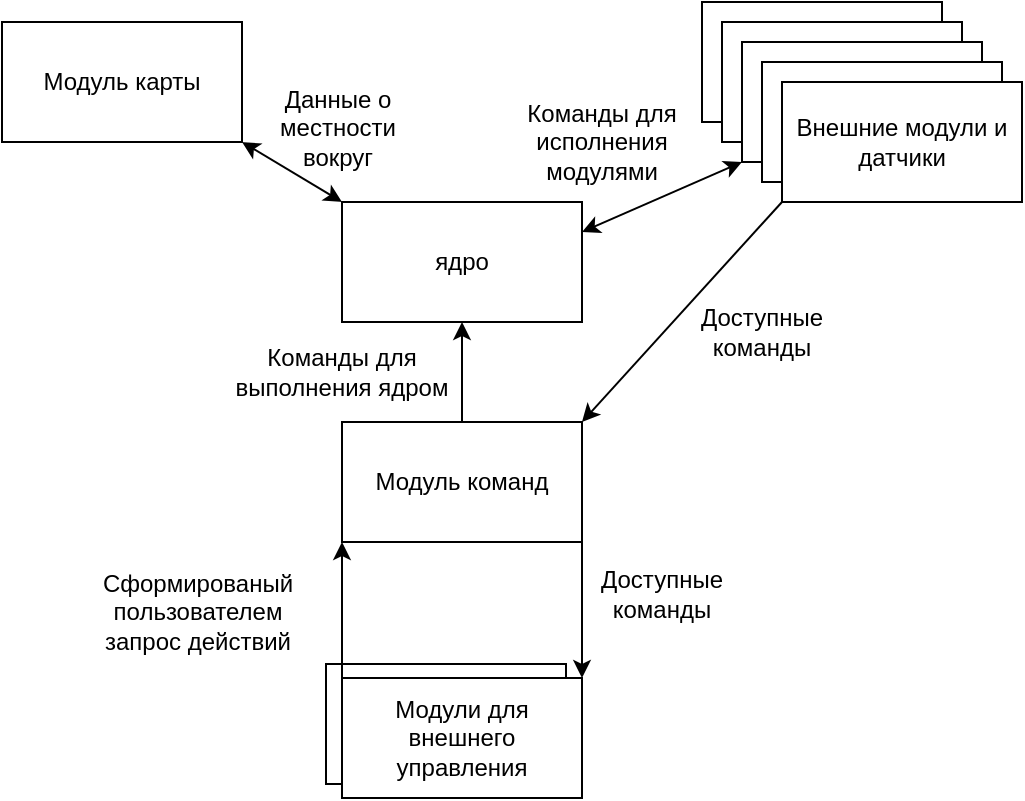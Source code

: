 <mxfile version="21.3.2" type="device">
  <diagram id="prtHgNgQTEPvFCAcTncT" name="Page-1">
    <mxGraphModel dx="1155" dy="659" grid="0" gridSize="10" guides="1" tooltips="1" connect="1" arrows="1" fold="1" page="1" pageScale="1" pageWidth="827" pageHeight="1169" math="0" shadow="0">
      <root>
        <mxCell id="0" />
        <mxCell id="1" parent="0" />
        <mxCell id="xPKRSZXlL87ShuPDVzsw-2" value="ядро" style="rounded=0;whiteSpace=wrap;html=1;" parent="1" vertex="1">
          <mxGeometry x="380" y="270" width="120" height="60" as="geometry" />
        </mxCell>
        <mxCell id="xPKRSZXlL87ShuPDVzsw-3" value="Модули для внешнего управления" style="rounded=0;whiteSpace=wrap;html=1;" parent="1" vertex="1">
          <mxGeometry x="372" y="501" width="120" height="60" as="geometry" />
        </mxCell>
        <mxCell id="xPKRSZXlL87ShuPDVzsw-21" style="edgeStyle=orthogonalEdgeStyle;rounded=0;orthogonalLoop=1;jettySize=auto;html=1;exitX=0.5;exitY=0;exitDx=0;exitDy=0;entryX=0.5;entryY=1;entryDx=0;entryDy=0;" parent="1" source="xPKRSZXlL87ShuPDVzsw-5" target="xPKRSZXlL87ShuPDVzsw-2" edge="1">
          <mxGeometry relative="1" as="geometry" />
        </mxCell>
        <mxCell id="xPKRSZXlL87ShuPDVzsw-5" value="Модуль команд" style="rounded=0;whiteSpace=wrap;html=1;" parent="1" vertex="1">
          <mxGeometry x="380" y="380" width="120" height="60" as="geometry" />
        </mxCell>
        <mxCell id="xPKRSZXlL87ShuPDVzsw-8" value="Модуль карты" style="rounded=0;whiteSpace=wrap;html=1;" parent="1" vertex="1">
          <mxGeometry x="210" y="180" width="120" height="60" as="geometry" />
        </mxCell>
        <mxCell id="xPKRSZXlL87ShuPDVzsw-11" value="Внешние модули" style="rounded=0;whiteSpace=wrap;html=1;" parent="1" vertex="1">
          <mxGeometry x="560" y="170" width="120" height="60" as="geometry" />
        </mxCell>
        <mxCell id="xPKRSZXlL87ShuPDVzsw-15" value="Внешние модули" style="rounded=0;whiteSpace=wrap;html=1;" parent="1" vertex="1">
          <mxGeometry x="570" y="180" width="120" height="60" as="geometry" />
        </mxCell>
        <mxCell id="xPKRSZXlL87ShuPDVzsw-16" value="Внешние модули" style="rounded=0;whiteSpace=wrap;html=1;" parent="1" vertex="1">
          <mxGeometry x="580" y="190" width="120" height="60" as="geometry" />
        </mxCell>
        <mxCell id="xPKRSZXlL87ShuPDVzsw-17" value="Внешние модули" style="rounded=0;whiteSpace=wrap;html=1;" parent="1" vertex="1">
          <mxGeometry x="590" y="200" width="120" height="60" as="geometry" />
        </mxCell>
        <mxCell id="xPKRSZXlL87ShuPDVzsw-18" value="" style="endArrow=classic;html=1;rounded=0;entryX=0;entryY=1;entryDx=0;entryDy=0;exitX=0;exitY=0;exitDx=0;exitDy=0;" parent="1" source="bnROQ4cpaKVdDIO9CQ69-1" target="xPKRSZXlL87ShuPDVzsw-5" edge="1">
          <mxGeometry width="50" height="50" relative="1" as="geometry">
            <mxPoint x="276" y="410" as="sourcePoint" />
            <mxPoint x="440" y="330" as="targetPoint" />
          </mxGeometry>
        </mxCell>
        <mxCell id="xPKRSZXlL87ShuPDVzsw-20" value="" style="endArrow=classic;html=1;rounded=0;exitX=1;exitY=1;exitDx=0;exitDy=0;entryX=1;entryY=0;entryDx=0;entryDy=0;" parent="1" source="xPKRSZXlL87ShuPDVzsw-5" target="bnROQ4cpaKVdDIO9CQ69-1" edge="1">
          <mxGeometry width="50" height="50" relative="1" as="geometry">
            <mxPoint x="390" y="380" as="sourcePoint" />
            <mxPoint x="600" y="459" as="targetPoint" />
          </mxGeometry>
        </mxCell>
        <mxCell id="xPKRSZXlL87ShuPDVzsw-22" value="" style="endArrow=classic;startArrow=classic;html=1;rounded=0;entryX=1;entryY=1;entryDx=0;entryDy=0;exitX=0;exitY=0;exitDx=0;exitDy=0;" parent="1" source="xPKRSZXlL87ShuPDVzsw-2" target="xPKRSZXlL87ShuPDVzsw-8" edge="1">
          <mxGeometry width="50" height="50" relative="1" as="geometry">
            <mxPoint x="390" y="380" as="sourcePoint" />
            <mxPoint x="440" y="330" as="targetPoint" />
          </mxGeometry>
        </mxCell>
        <mxCell id="xPKRSZXlL87ShuPDVzsw-24" value="" style="endArrow=classic;startArrow=classic;html=1;rounded=0;entryX=0;entryY=1;entryDx=0;entryDy=0;exitX=1;exitY=0.25;exitDx=0;exitDy=0;" parent="1" source="xPKRSZXlL87ShuPDVzsw-2" target="xPKRSZXlL87ShuPDVzsw-16" edge="1">
          <mxGeometry width="50" height="50" relative="1" as="geometry">
            <mxPoint x="390" y="380" as="sourcePoint" />
            <mxPoint x="440" y="330" as="targetPoint" />
          </mxGeometry>
        </mxCell>
        <mxCell id="xPKRSZXlL87ShuPDVzsw-25" value="Внешние модули и датчики" style="rounded=0;whiteSpace=wrap;html=1;" parent="1" vertex="1">
          <mxGeometry x="600" y="210" width="120" height="60" as="geometry" />
        </mxCell>
        <mxCell id="xPKRSZXlL87ShuPDVzsw-27" value="" style="endArrow=classic;html=1;rounded=0;entryX=1;entryY=0;entryDx=0;entryDy=0;exitX=0;exitY=1;exitDx=0;exitDy=0;" parent="1" source="xPKRSZXlL87ShuPDVzsw-25" target="xPKRSZXlL87ShuPDVzsw-5" edge="1">
          <mxGeometry width="50" height="50" relative="1" as="geometry">
            <mxPoint x="590" y="350" as="sourcePoint" />
            <mxPoint x="440" y="330" as="targetPoint" />
          </mxGeometry>
        </mxCell>
        <mxCell id="xPKRSZXlL87ShuPDVzsw-33" value="Доступные команды" style="text;html=1;strokeColor=none;fillColor=none;align=center;verticalAlign=middle;whiteSpace=wrap;rounded=0;" parent="1" vertex="1">
          <mxGeometry x="510" y="451" width="60" height="30" as="geometry" />
        </mxCell>
        <mxCell id="xPKRSZXlL87ShuPDVzsw-34" value="Сформированый пользователем запрос действий" style="text;html=1;strokeColor=none;fillColor=none;align=center;verticalAlign=middle;whiteSpace=wrap;rounded=0;" parent="1" vertex="1">
          <mxGeometry x="248" y="445" width="120" height="60" as="geometry" />
        </mxCell>
        <mxCell id="xPKRSZXlL87ShuPDVzsw-36" value="Данные о местности вокруг" style="text;html=1;strokeColor=none;fillColor=none;align=center;verticalAlign=middle;whiteSpace=wrap;rounded=0;" parent="1" vertex="1">
          <mxGeometry x="330" y="205" width="96" height="55" as="geometry" />
        </mxCell>
        <mxCell id="xPKRSZXlL87ShuPDVzsw-37" value="Команды для выполнения ядром" style="text;html=1;strokeColor=none;fillColor=none;align=center;verticalAlign=middle;whiteSpace=wrap;rounded=0;" parent="1" vertex="1">
          <mxGeometry x="310" y="330" width="140" height="50" as="geometry" />
        </mxCell>
        <mxCell id="xPKRSZXlL87ShuPDVzsw-38" value="Команды для исполнения модулями" style="text;html=1;strokeColor=none;fillColor=none;align=center;verticalAlign=middle;whiteSpace=wrap;rounded=0;" parent="1" vertex="1">
          <mxGeometry x="470" y="212.5" width="80" height="55" as="geometry" />
        </mxCell>
        <mxCell id="xPKRSZXlL87ShuPDVzsw-39" value="Доступные команды" style="text;html=1;strokeColor=none;fillColor=none;align=center;verticalAlign=middle;whiteSpace=wrap;rounded=0;" parent="1" vertex="1">
          <mxGeometry x="560" y="320" width="60" height="30" as="geometry" />
        </mxCell>
        <mxCell id="bnROQ4cpaKVdDIO9CQ69-1" value="Модули для внешнего управления" style="rounded=0;whiteSpace=wrap;html=1;" vertex="1" parent="1">
          <mxGeometry x="380" y="508" width="120" height="60" as="geometry" />
        </mxCell>
      </root>
    </mxGraphModel>
  </diagram>
</mxfile>
